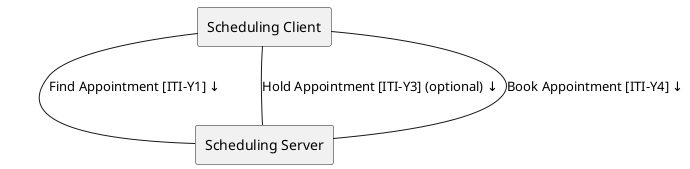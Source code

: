 @startuml ActorsAndTransactions-1
agent "Scheduling Client" as Client
agent "Scheduling Server" as Server
Client -- Server : "Find Appointment [ITI-Y1] ↓"
Client -- Server : "Hold Appointment [ITI-Y3] (optional) ↓"
Client -- Server : "Book Appointment [ITI-Y4] ↓"
@enduml
@startuml ActorsAndTransactions-2
agent "Scheduling Client" as Client
agent "Scheduling Server" as Server
Client -- Server : "Pre-fetch Slots [ITI-Y2] ↓"
Client -- Server : "Hold Appointment [ITI-Y3] (optional) ↓"
Client -- Server : "Book Appointment [ITI-Y4] ↓"
@enduml

